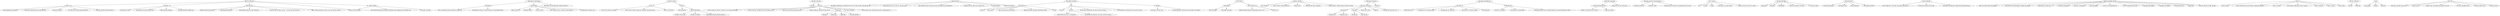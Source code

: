 strict digraph "" {
	"Điện tử & điện lạnh" -> "Điện tử";
	"Điện tử & điện lạnh" -> "Điện lạnh";
	"Điện tử & điện lạnh" -> "Điện gia dụng";
	"Điện tử & điện lạnh" -> "Máy văn phòng";
	"Điện tử & điện lạnh" -> "Điện tử và điện lạnh khác";
	"Điện tử" -> "Máy tính/laptop/máy tính bảng";
	"Điện tử" -> "Điện thoại di động/ Điện thoại cố định/ Bộ đàm";
	"Điện tử" -> "Máy ảnh/ Máy quay";
	"Điện tử" -> "Tivi/ Màn hình LCD/Dàn audio/Loa/Đầu KTS";
	"Điện tử" -> "Linh kiện, phụ kiện thiết bị kỹ thuật số";
	"Điện lạnh" -> "Tủ lạnh/Máy lọc nước";
	"Điện lạnh" -> "Máy giặt/Máy sấy quần áo/Máy hút bụi";
	"Điện lạnh" -> "Điều hòa/ Bình nóng lạnh";
	"Điện lạnh" -> "Máy phát điện/Bộ lưu điện/Ắc quy";
	"Điện gia dụng" -> "Radio/Cassette/Máy nghe nhạc";
	"Điện gia dụng" -> "Đèn điện/Bếp điện/Bàn là";
	"Điện gia dụng" -> "Máy hút/Máy lọc/Máy xay/ Máy vắt/Máy ép,...";
	"Điện gia dụng" -> "Quạt (hơi nước, tích điện, cây, bàn,...) Lò sưởi, quạt sưởi, đèn sưởi,...";
	"Điện gia dụng" -> "Dụng cụ điện: máy khoan, xịt áp lực, máy cắt, máy mài, máy bào";
	"Máy văn phòng" -> "Máy in/Máy photocopy/Máy fax/Máy đếm tiền/Máy chấm công/Máy hủy tài liệu/Máy scan";
	"Máy văn phòng" -> "Máy chiếu, màn chiếu";
	"Máy văn phòng" -> "Điện tử và điện lạnh khác";
	"Viễn thông & truyền thông" -> "Viễn thông";
	"Viễn thông & truyền thông" -> "Truyền thông";
	"Viễn thông & truyền thông" -> "Viễn thông và truyền thông khác: phần mềm quản lý,...";
	"Viễn thông" -> "Dịch vụ viễn thông: Internet, điện thoại, truyền hình";
	"Viễn thông" -> "Hoạt động xử lý dữ liệu, cho thuê hosting và các hoạt động liên quan";
	"Truyền thông" -> "Kênh truyền hình";
	"Truyền thông" -> "Kênh phát thanh";
	"Truyền thông" -> "Báo chí, tạp chí";
	"Truyền thông" -> "Dịch vụ internet: dịch vụ website, trang tin điện tử";
	"Truyền thông" -> "Ấn phẩm khác: băng đĩa, in ấn";
	"Du lịch & vận tải" -> "Du lịch";
	"Du lịch & vận tải" -> "Vận tải";
	"Du lịch" -> "Tour du lịch: inbound, out bound";
	"Du lịch" -> "Dịch vụ lưu trú: biệt thự, khách sạn, nhà khách, nhà nghỉ, nhà trọ,...";
	"Du lịch" -> "Dịch vụ du lịch khác";
	"Vận tải" -> "Vận tải hàng hóa";
	"Vận tải" -> "Vận tải hành khách";
	"Việc làm & Giáo dục" -> "Việc làm";
	"Việc làm & Giáo dục" -> "Giáo dục";
	"Giáo dục" -> "Giáo dục mầm non, tiểu học, trung học cơ sở, trung học phổ thông";
	"Giáo dục" -> "Đào tạo trung cấp, cao đẳng, đại học, liên thông, sau ĐH";
	"Giáo dục" -> "Đào tạo, huấn luyện kỹ năng sống, trại hè";
	"Giáo dục" -> "Khóa học ngắn hạn: thiết kế, kế toán, tin học";
	"Giáo dục" -> "Ngoại ngữ";
	"Giáo dục" -> "Tư vấn du học/MBA";
	"Giáo dục" -> "Giáo dục khác (sách, trang thiết bị giáo dục, ấn phẩm giáo dục,...)";
	"Hàng tiêu dùng" -> "Hóa phẩm: Xà phòng giặt, xà phòng tắm, nước xả vải, nước rửa chén, dung dịch tẩy rửa,...";
	"Hàng tiêu dùng" -> "Đồ gia dụng: Bát, đĩa, thìa, dĩa, cốc, chén, ấm nước,...";
	"Hàng tiêu dùng" -> "Hóa mỹ phẩm: dầu gội, sữa tắm, nước hoa, kem đánh răng, mỹ phẩm khác,...";
	"Hàng tiêu dùng" -> "Đồ dùng sinh hoạt: giấy vệ sinh, tampon, bvs,...";
	"Hàng tiêu dùng" -> "Văn phòng phẩm";
	"Hàng tiêu dùng" -> "Hàng tiêu dùng khác";
	"Thực phẩm và đồ uống" -> "Thực phẩm";
	"Thực phẩm và đồ uống" -> Sữa;
	"Thực phẩm và đồ uống" -> "Đồ uống";
	"Thực phẩm" -> "Ngũ cốc";
	"Thực phẩm" -> "Rau củ quả";
	"Thực phẩm" -> "Thịt cá tươi sống, hải sản tươi sống,…";
	"Thực phẩm" -> "Bánh kẹo/ Đồ hộp, thực phẩm chế biến sẵn, ăn liền";
	"Thực phẩm" -> "Đồ hộp";
	Sữa -> "Sữa tươi";
	Sữa -> "Sữa bột";
	Sữa -> "Sữa bột dành cho trẻ em >12 tháng tuổi";
	Sữa -> "Sữa bột dành cho người lớn (sữa canxi, sữa bột nói chung,…)";
	Sữa -> "Các chế phẩm từ sữa như phô mai, váng sữa, sữa chua,…";
	"Đồ uống" -> "Đồ uống có cồn: Bia, rượu …";
	"Đồ uống" -> "Đồ uống không cồn: nước ngọt, nước tinh khiết, nước khoáng …";
	"Sữa bột" -> "Sữa bột dành cho trẻ em >12 tháng tuổi";
	"Sữa bột" -> "Sữa bột dành cho người lớn ( sữa canxi, sữa bột nói chung,…)";
	"Y tế và Thuốc" -> "Dược phẩm";
	"Y tế và Thuốc" -> "Y tế & Thiết bị y tế";
	"Dược phẩm" -> "Thuốc chữa bệnh";
	"Dược phẩm" -> "Thực phẩm chức năng";
	"Y tế & Thiết bị y tế" -> "Khám chữa bệnh (Bệnh viện, phòng khám, dịch vụ y tế...)";
	"Y tế & Thiết bị y tế" -> "Thiết bị y tế";
	"Chăm sóc sắc đẹp" -> "Spa, Massage";
	"Chăm sóc sắc đẹp" -> "Dịch vụ thể dục, thể thao thẩm mỹ";
	"Chăm sóc sắc đẹp" -> "Beauty salon";
	"Chăm sóc sắc đẹp" -> "Thẩm mỹ viện/ Dịch vụ thẩm mỹ";
	"Chăm sóc sắc đẹp" -> "Dụng cụ thể dục, thể thao/ Dụng cụ chăm sóc sắc đẹp";
	"Thời trang & trang sức" -> "Thời trang & phụ kiện";
	"Thời trang & trang sức" -> "Trang sức";
	"Thời trang & phụ kiện" -> "Trang phục";
	"Thời trang & phụ kiện" -> "Giày dép";
	"Thời trang & phụ kiện" -> "Túi xách, Ba lô, Valy";
	"Thời trang & phụ kiện" -> "Đồng hồ";
	"Thời trang & phụ kiện" -> "Phụ kiện khác (dây lưng, ví da,…)";
	"Trang phục" -> "Trang phục nữ";
	"Trang phục" -> "Trang phục nam";
	"Giày dép" -> "Giày dép nữ";
	"Giày dép" -> "Giày dép nam";
	"Xây dựng và bất động sản" -> "Xây dựng";
	"Xây dựng và bất động sản" -> "Bất động sản";
	"Xây dựng" -> "Thiết kế kiến trúc";
	"Xây dựng" -> "Cung ứng vật tư, vật liệu xây dựng";
	"Xây dựng" -> "Xây dựng nhà cửa, công trình...";
	"Xây dựng" -> "Sản xuất vật tư, vật liệu xây dựng";
	"Xây dựng" -> "Xây dựng khác";
	"Bất động sản" -> "Chủ đầu tư, dự án BĐS";
	"Bất động sản" -> "Sàn giao dịch và môi giới BĐS";
	"Bất động sản" -> "Bất động sản khác (thuê, cho thuê bất động sản, mua bán bất động sản cá nhân)";
	"Đồ nội thất, ngoại thất" -> "Nội thất (đồ dùng nội thất)";
	"Đồ nội thất, ngoại thất" -> "Ngoại thất (sân vườn, cảnh quan,..)";
	"Nội thất (đồ dùng nội thất)" -> "Giường, tủ, bàn ghế/ Vòi sen, bồn rửa...";
	"Nội thất (đồ dùng nội thất)" -> "Chăn, ga, gối, đệm";
	"Nhà hàng, quán bar, trung tâm giải trí" -> "Nhà hàng & Quán ăn";
	"Nhà hàng, quán bar, trung tâm giải trí" -> "Quán bar & Café";
	"Nhà hàng, quán bar, trung tâm giải trí" -> "Trung tâm giải trí (công viên, rạp chiếu phim, khu vui chơi...)";
	"Ô tô - xe máy" -> "Ô tô";
	"Ô tô - xe máy" -> "Xe máy";
	"Ô tô - xe máy" -> "Xe đạp";
	"Ô tô - xe máy" -> "Phụ tùng ô tô, xe máy, xe đạp";
	"Ô tô - xe máy" -> "Dịch vụ sửa chữa, cứu hộ ô tô, xe máy";
	"Tài chính, Bảo hiểm" -> "Ngân hàng";
	"Tài chính, Bảo hiểm" -> "Bảo hiểm";
	"Tài chính, Bảo hiểm" -> "Chứng khoán";
	"Tài chính, Bảo hiểm" -> "Dịch vụ tư vấn đầu tư, tài chính";
	"Tài chính, Bảo hiểm" -> "Cho thuê tài chính";
	"Bán buôn bán lẻ" -> "Trung tâm thương mại";
	"Bán buôn bán lẻ" -> "Hệ thống siêu thị";
	"Bán buôn bán lẻ" -> "Đại lý phân phối";
	"Bán buôn bán lẻ" -> "Sàn Thương mại điện tử";
	"Luật & chính phủ" -> "Dịch vụ pháp luật : Tư vấn luật, công chứng, thừa phát lại …";
	"Luật & chính phủ" -> "Tổ chức phi chính phủ, đại sứ quán";
	"Luật & chính phủ" -> "Hoạt động của chính phủ: Chương trình hành động Quốc gia";
	"Ngành công nghiệp, đặc thù" -> "Điện (vật tư thiết bị điện công nghiệp)";
	"Ngành công nghiệp, đặc thù" -> "Hóa chất (hóa chất công nghiệp, chế phẩm môi trường)";
	"Ngành công nghiệp, đặc thù" -> "Năng lượng (Gas, xăng, dầu …)";
	"Ngành công nghiệp, đặc thù" -> "Sản phẩm công nghiệp";
	"Ngành công nghiệp, đặc thù" -> "Khoa học và công nghệ";
	"Ngành công nghiệp, đặc thù" -> "Máy công nghiệp";
	"Ngành công nghiệp, đặc thù" -> "In ấn và các sản phẩm phụ trợ";
	"Ngành công nghiệp, đặc thù" -> "Dịch vụ chuyển phát bưu chính";
	"Ngành công nghiệp, đặc thù" -> "Sản phẩm Nông nghiệp";
	"Ngành công nghiệp, đặc thù" -> "Sản phẩm Lâm nghiệp";
	"Ngành công nghiệp, đặc thù" -> "Sản phẩm Thủy sản";
	"Ngành công nghiệp, đặc thù" -> "Ngành khác";
	"Ngành công nghiệp, đặc thù" -> "Hội chợ, triển lãm, sự kiện, hội nghị";
	"Dịch vụ" -> "Tổ chức sự kiện";
	"Dịch vụ" -> "Dịch vụ Quà Tặng (tư vấn, kinh doanh, chuyển phát quà tặng …)";
	"Dịch vụ" -> "Dịch vụ cưới hỏi";
	"Dịch vụ" -> "Giải trí (phim, chương trình ca nhạc, sự kiện....)";
	"Dịch vụ" -> "Dịch vụ chụp ảnh";
	"Dịch vụ" -> "Dịch vụ vệ sinh";
	"Dịch vụ" -> "Dịch vụ khác";
	"Kế toán - Kiểm toán" -> "Kế toán";
	"Kế toán - Kiểm toán" -> "Kiểm toán";
	"Vận tải hành khách" -> "Xe khách, tàu hỏa, taxi";
	"Vận tải hành khách" -> "Tàu biển, du thuyền";
	"Vận tải hành khách" -> "Hàng không: hãng hàng không, phòng vé,...";
	Game -> "Casual game";
	Game -> Midcore;
	Game -> Hardcore;
	"Mẹ và bé" -> "Thời trang - phụ kiện cho mẹ và bé";
	"Mẹ và bé" -> "Đồ chơi cho bé";
	"Mẹ và bé" -> "Vitamin, thuốc, thực phẩm chức năng cho mẹ và bé";
	"Mẹ và bé" -> "Sữa và các chế phẩm từ sữa";
	"Mẹ và bé" -> "Khóa học dành cho mẹ";
	"Mẹ và bé" -> "Khóa học cho trẻ";
	"Ngoại ngữ" -> "Tiếng Anh";
	"Ngoại ngữ" -> "Tiếng Trung";
	"Ngoại ngữ" -> "Tiếng Nhật";
	"Ngoại ngữ" -> "Các ngoại ngữ khác";
}
